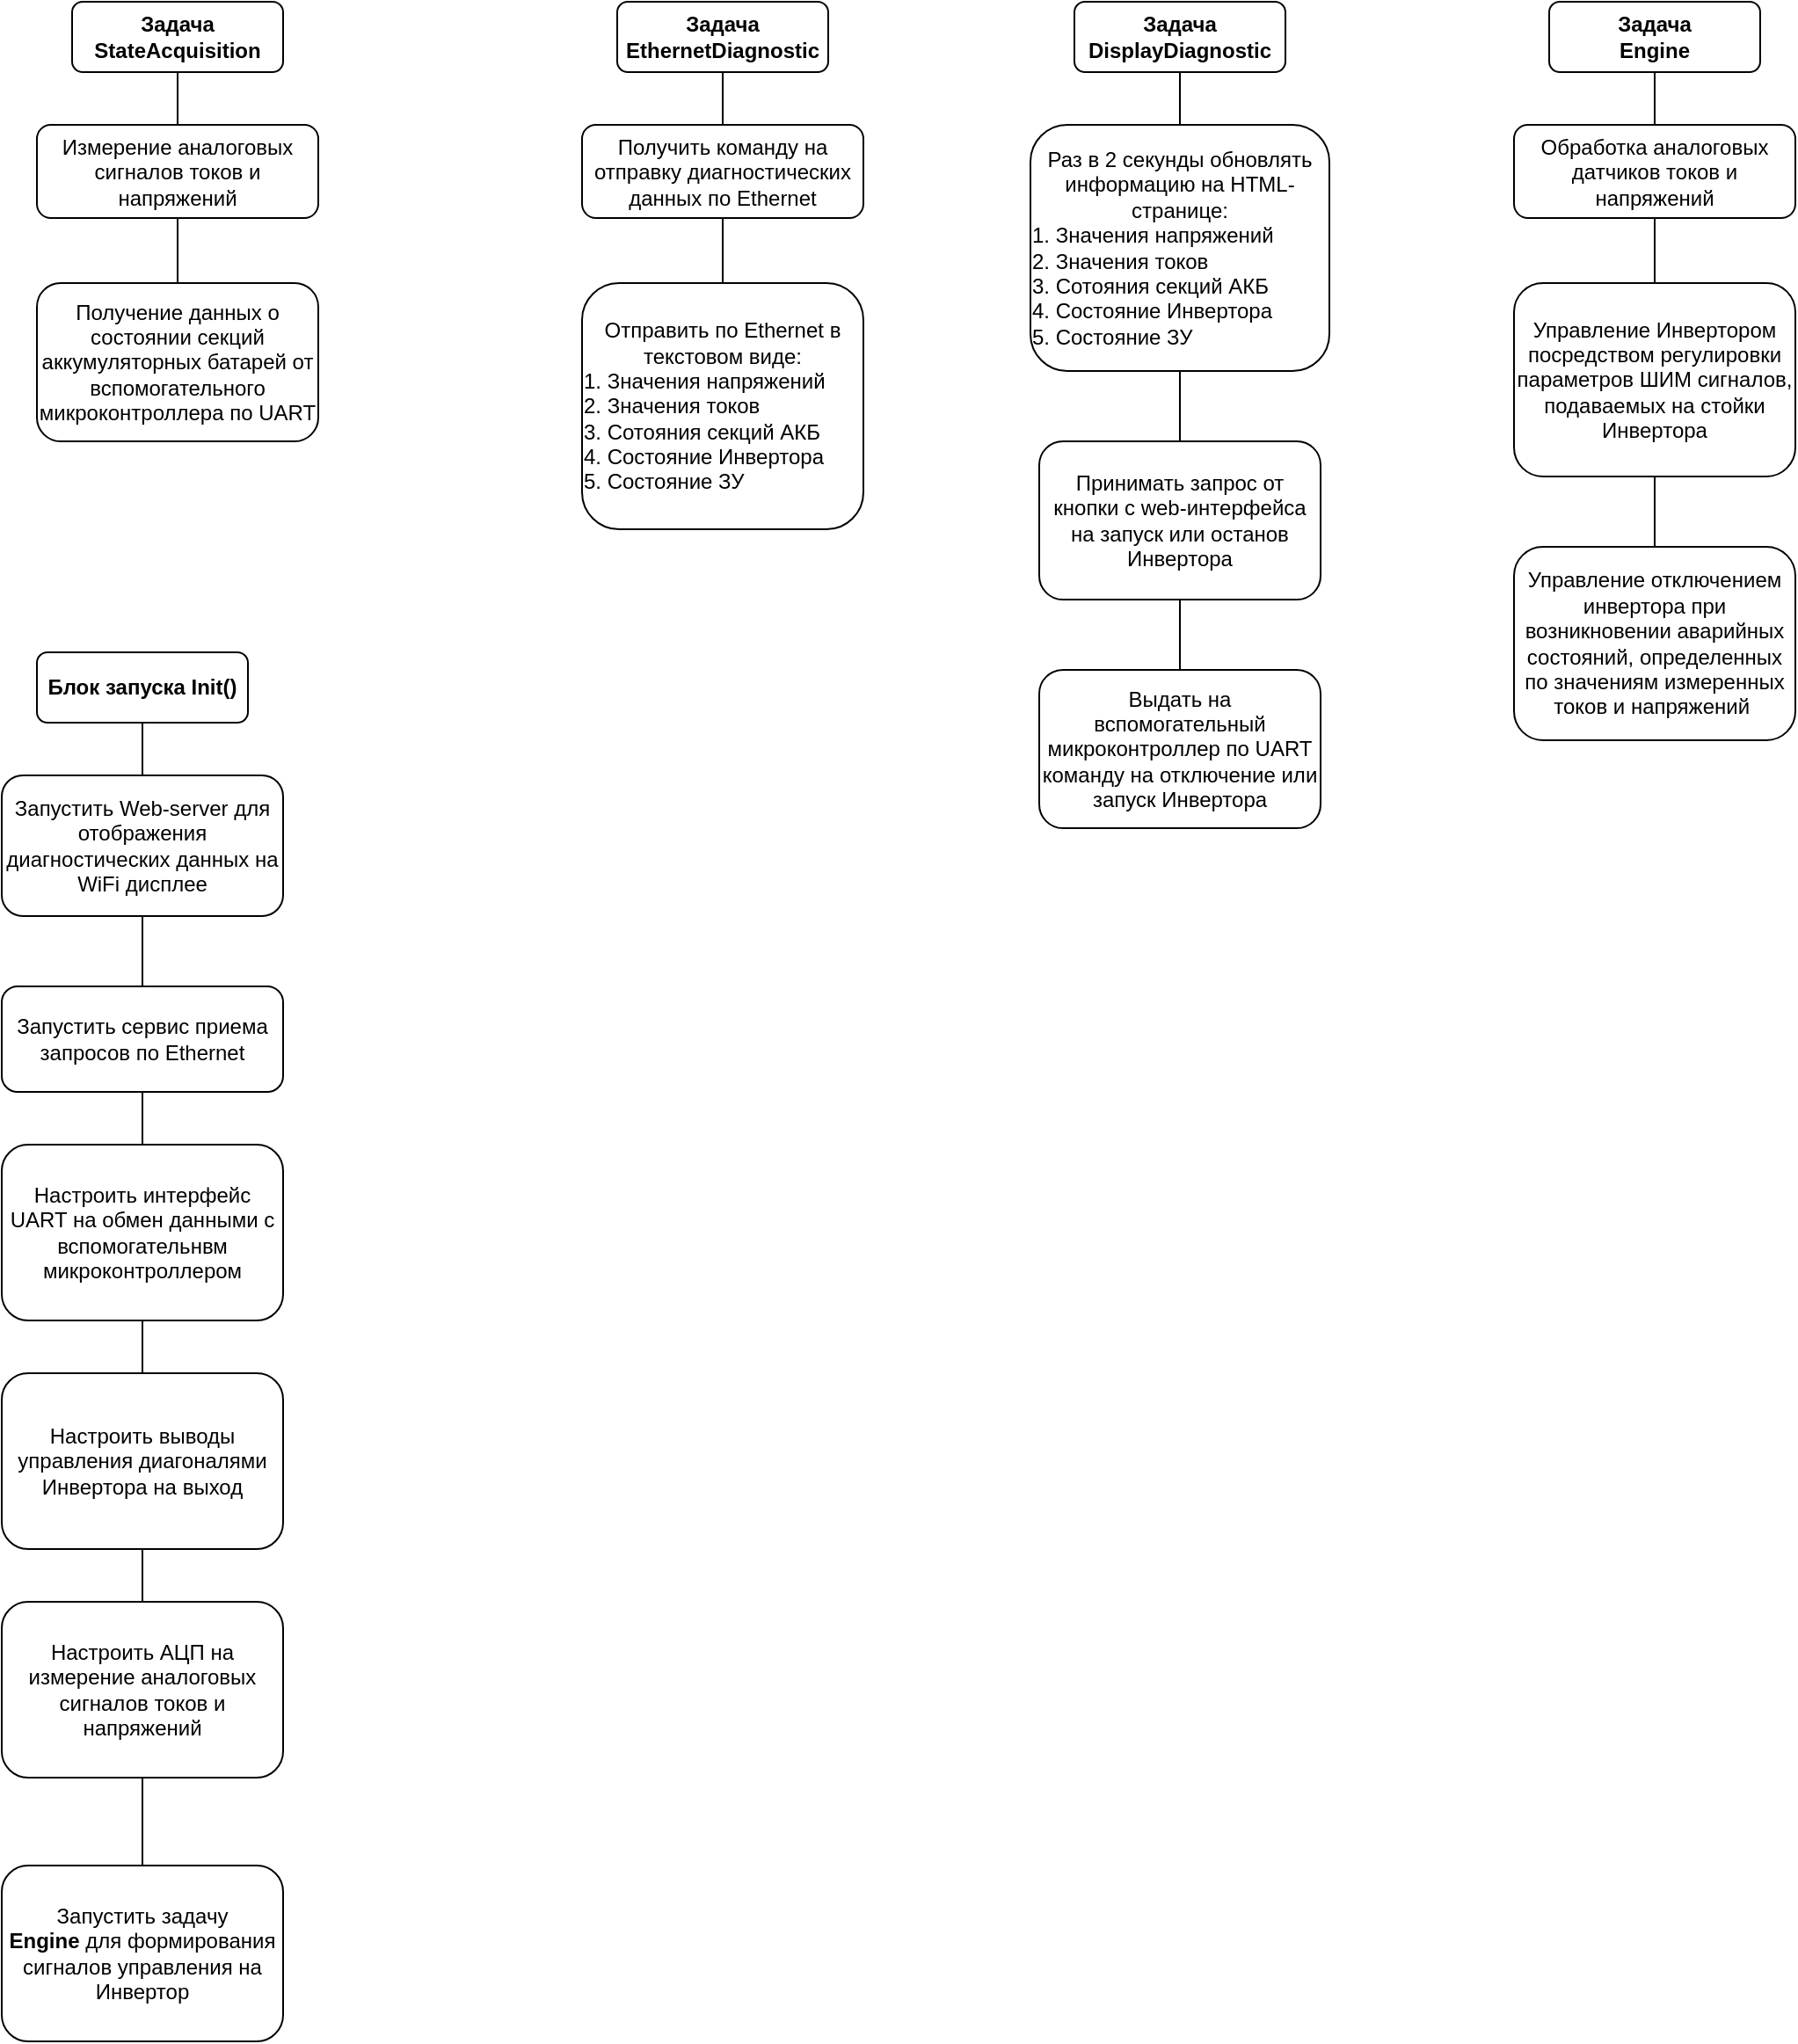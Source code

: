 <mxfile version="14.1.8" type="device" pages="3"><diagram id="C5RBs43oDa-KdzZeNtuy" name="Основной контроллер"><mxGraphModel dx="1072" dy="929" grid="1" gridSize="10" guides="1" tooltips="1" connect="1" arrows="1" fold="1" page="1" pageScale="1" pageWidth="827" pageHeight="1169" math="0" shadow="0"><root><mxCell id="WIyWlLk6GJQsqaUBKTNV-0"/><mxCell id="WIyWlLk6GJQsqaUBKTNV-1" parent="WIyWlLk6GJQsqaUBKTNV-0"/><mxCell id="VPwcS3Lvf_h3wu8R84kG-0" value="Измерение аналоговых сигналов токов и напряжений&lt;br&gt;" style="rounded=1;whiteSpace=wrap;html=1;fontSize=12;glass=0;strokeWidth=1;shadow=0;" vertex="1" parent="WIyWlLk6GJQsqaUBKTNV-1"><mxGeometry x="430" y="550" width="160" height="53" as="geometry"/></mxCell><mxCell id="VPwcS3Lvf_h3wu8R84kG-1" value="Получение данных о состоянии секций аккумуляторных батарей от вспомогательного микроконтроллера по UART" style="rounded=1;whiteSpace=wrap;html=1;fontSize=12;glass=0;strokeWidth=1;shadow=0;" vertex="1" parent="WIyWlLk6GJQsqaUBKTNV-1"><mxGeometry x="430" y="640" width="160" height="90" as="geometry"/></mxCell><mxCell id="VPwcS3Lvf_h3wu8R84kG-3" value="Задача StateAcquisition" style="rounded=1;whiteSpace=wrap;html=1;fontSize=12;glass=0;strokeWidth=1;shadow=0;fontStyle=1" vertex="1" parent="WIyWlLk6GJQsqaUBKTNV-1"><mxGeometry x="450" y="480" width="120" height="40" as="geometry"/></mxCell><mxCell id="VPwcS3Lvf_h3wu8R84kG-5" value="" style="rounded=0;html=1;jettySize=auto;orthogonalLoop=1;fontSize=11;endArrow=none;endFill=0;endSize=8;strokeWidth=1;shadow=0;labelBackgroundColor=none;edgeStyle=orthogonalEdgeStyle;exitX=0.5;exitY=1;exitDx=0;exitDy=0;" edge="1" parent="WIyWlLk6GJQsqaUBKTNV-1" source="VPwcS3Lvf_h3wu8R84kG-3" target="VPwcS3Lvf_h3wu8R84kG-0"><mxGeometry x="0.333" y="20" relative="1" as="geometry"><mxPoint as="offset"/></mxGeometry></mxCell><mxCell id="VPwcS3Lvf_h3wu8R84kG-6" value="" style="rounded=0;html=1;jettySize=auto;orthogonalLoop=1;fontSize=11;endArrow=none;endFill=0;endSize=8;strokeWidth=1;shadow=0;labelBackgroundColor=none;edgeStyle=orthogonalEdgeStyle;entryX=0.5;entryY=0;entryDx=0;entryDy=0;exitX=0.5;exitY=1;exitDx=0;exitDy=0;" edge="1" parent="WIyWlLk6GJQsqaUBKTNV-1" source="VPwcS3Lvf_h3wu8R84kG-0" target="VPwcS3Lvf_h3wu8R84kG-1"><mxGeometry x="0.333" y="20" relative="1" as="geometry"><mxPoint as="offset"/><mxPoint x="510" y="610" as="sourcePoint"/></mxGeometry></mxCell><mxCell id="VPwcS3Lvf_h3wu8R84kG-8" value="Получить команду на отправку диагностических данных по Ethernet" style="rounded=1;whiteSpace=wrap;html=1;fontSize=12;glass=0;strokeWidth=1;shadow=0;" vertex="1" parent="WIyWlLk6GJQsqaUBKTNV-1"><mxGeometry x="740" y="550" width="160" height="53" as="geometry"/></mxCell><mxCell id="VPwcS3Lvf_h3wu8R84kG-9" value="Отправить по Ethernet в текстовом виде:&lt;br&gt;&lt;div style=&quot;text-align: left&quot;&gt;&lt;span&gt;1. Значения напряжений&lt;/span&gt;&lt;/div&gt;&lt;div style=&quot;text-align: left&quot;&gt;&lt;span&gt;2. Значения токов&lt;/span&gt;&lt;/div&gt;&lt;div style=&quot;text-align: left&quot;&gt;&lt;span&gt;3.&amp;nbsp;Сотояния секций АКБ&lt;/span&gt;&lt;/div&gt;&lt;div style=&quot;text-align: left&quot;&gt;&lt;span&gt;4. Состояние Инвертора&lt;/span&gt;&lt;/div&gt;&lt;div style=&quot;text-align: left&quot;&gt;&lt;span&gt;5. Состояние ЗУ&lt;/span&gt;&lt;/div&gt;" style="rounded=1;whiteSpace=wrap;html=1;fontSize=12;glass=0;strokeWidth=1;shadow=0;" vertex="1" parent="WIyWlLk6GJQsqaUBKTNV-1"><mxGeometry x="740" y="640" width="160" height="140" as="geometry"/></mxCell><mxCell id="VPwcS3Lvf_h3wu8R84kG-10" value="Задача EthernetDiagnostic" style="rounded=1;whiteSpace=wrap;html=1;fontSize=12;glass=0;strokeWidth=1;shadow=0;fontStyle=1" vertex="1" parent="WIyWlLk6GJQsqaUBKTNV-1"><mxGeometry x="760" y="480" width="120" height="40" as="geometry"/></mxCell><mxCell id="VPwcS3Lvf_h3wu8R84kG-11" value="" style="rounded=0;html=1;jettySize=auto;orthogonalLoop=1;fontSize=11;endArrow=none;endFill=0;endSize=8;strokeWidth=1;shadow=0;labelBackgroundColor=none;edgeStyle=orthogonalEdgeStyle;exitX=0.5;exitY=1;exitDx=0;exitDy=0;" edge="1" parent="WIyWlLk6GJQsqaUBKTNV-1" source="VPwcS3Lvf_h3wu8R84kG-10" target="VPwcS3Lvf_h3wu8R84kG-8"><mxGeometry x="0.333" y="20" relative="1" as="geometry"><mxPoint as="offset"/></mxGeometry></mxCell><mxCell id="VPwcS3Lvf_h3wu8R84kG-12" value="" style="rounded=0;html=1;jettySize=auto;orthogonalLoop=1;fontSize=11;endArrow=none;endFill=0;endSize=8;strokeWidth=1;shadow=0;labelBackgroundColor=none;edgeStyle=orthogonalEdgeStyle;entryX=0.5;entryY=0;entryDx=0;entryDy=0;exitX=0.5;exitY=1;exitDx=0;exitDy=0;" edge="1" parent="WIyWlLk6GJQsqaUBKTNV-1" source="VPwcS3Lvf_h3wu8R84kG-8" target="VPwcS3Lvf_h3wu8R84kG-9"><mxGeometry x="0.333" y="20" relative="1" as="geometry"><mxPoint as="offset"/><mxPoint x="820" y="610" as="sourcePoint"/></mxGeometry></mxCell><mxCell id="VPwcS3Lvf_h3wu8R84kG-13" value="Раз в 2 секунды обновлять информацию на HTML-странице:&lt;br&gt;&lt;div style=&quot;text-align: left&quot;&gt;&lt;span&gt;1. Значения напряжений&lt;/span&gt;&lt;/div&gt;&lt;div style=&quot;text-align: left&quot;&gt;&lt;span&gt;2. Значения токов&lt;/span&gt;&lt;/div&gt;&lt;div style=&quot;text-align: left&quot;&gt;&lt;span&gt;3.&amp;nbsp;Сотояния секций АКБ&lt;/span&gt;&lt;/div&gt;&lt;div style=&quot;text-align: left&quot;&gt;&lt;span&gt;4. Состояние Инвертора&lt;/span&gt;&lt;/div&gt;&lt;div style=&quot;text-align: left&quot;&gt;&lt;span&gt;5. Состояние ЗУ&amp;nbsp;&lt;/span&gt;&lt;/div&gt;" style="rounded=1;whiteSpace=wrap;html=1;fontSize=12;glass=0;strokeWidth=1;shadow=0;" vertex="1" parent="WIyWlLk6GJQsqaUBKTNV-1"><mxGeometry x="995" y="550" width="170" height="140" as="geometry"/></mxCell><mxCell id="VPwcS3Lvf_h3wu8R84kG-14" value="Принимать запрос от кнопки с web-интерфейса на запуск или останов Инвертора" style="rounded=1;whiteSpace=wrap;html=1;fontSize=12;glass=0;strokeWidth=1;shadow=0;" vertex="1" parent="WIyWlLk6GJQsqaUBKTNV-1"><mxGeometry x="1000" y="730" width="160" height="90" as="geometry"/></mxCell><mxCell id="VPwcS3Lvf_h3wu8R84kG-15" value="Задача DisplayDiagnostic" style="rounded=1;whiteSpace=wrap;html=1;fontSize=12;glass=0;strokeWidth=1;shadow=0;fontStyle=1" vertex="1" parent="WIyWlLk6GJQsqaUBKTNV-1"><mxGeometry x="1020" y="480" width="120" height="40" as="geometry"/></mxCell><mxCell id="VPwcS3Lvf_h3wu8R84kG-16" value="" style="rounded=0;html=1;jettySize=auto;orthogonalLoop=1;fontSize=11;endArrow=none;endFill=0;endSize=8;strokeWidth=1;shadow=0;labelBackgroundColor=none;edgeStyle=orthogonalEdgeStyle;exitX=0.5;exitY=1;exitDx=0;exitDy=0;" edge="1" parent="WIyWlLk6GJQsqaUBKTNV-1" source="VPwcS3Lvf_h3wu8R84kG-15" target="VPwcS3Lvf_h3wu8R84kG-13"><mxGeometry x="0.333" y="20" relative="1" as="geometry"><mxPoint as="offset"/></mxGeometry></mxCell><mxCell id="VPwcS3Lvf_h3wu8R84kG-17" value="" style="rounded=0;html=1;jettySize=auto;orthogonalLoop=1;fontSize=11;endArrow=none;endFill=0;endSize=8;strokeWidth=1;shadow=0;labelBackgroundColor=none;edgeStyle=orthogonalEdgeStyle;entryX=0.5;entryY=0;entryDx=0;entryDy=0;exitX=0.5;exitY=1;exitDx=0;exitDy=0;" edge="1" parent="WIyWlLk6GJQsqaUBKTNV-1" source="VPwcS3Lvf_h3wu8R84kG-13" target="VPwcS3Lvf_h3wu8R84kG-14"><mxGeometry x="0.333" y="20" relative="1" as="geometry"><mxPoint as="offset"/><mxPoint x="1080" y="610" as="sourcePoint"/></mxGeometry></mxCell><mxCell id="VPwcS3Lvf_h3wu8R84kG-18" value="Запустить Web-server для отображения диагностических данных на WiFi дисплее" style="rounded=1;whiteSpace=wrap;html=1;fontSize=12;glass=0;strokeWidth=1;shadow=0;" vertex="1" parent="WIyWlLk6GJQsqaUBKTNV-1"><mxGeometry x="410" y="920" width="160" height="80" as="geometry"/></mxCell><mxCell id="VPwcS3Lvf_h3wu8R84kG-24" value="" style="edgeStyle=orthogonalEdgeStyle;rounded=0;orthogonalLoop=1;jettySize=auto;html=1;endArrow=none;endFill=0;" edge="1" parent="WIyWlLk6GJQsqaUBKTNV-1" source="VPwcS3Lvf_h3wu8R84kG-19" target="VPwcS3Lvf_h3wu8R84kG-23"><mxGeometry relative="1" as="geometry"/></mxCell><mxCell id="VPwcS3Lvf_h3wu8R84kG-19" value="Запустить сервис приема запросов по Ethernet" style="rounded=1;whiteSpace=wrap;html=1;fontSize=12;glass=0;strokeWidth=1;shadow=0;" vertex="1" parent="WIyWlLk6GJQsqaUBKTNV-1"><mxGeometry x="410" y="1040" width="160" height="60" as="geometry"/></mxCell><mxCell id="VPwcS3Lvf_h3wu8R84kG-20" value="Блок запуска Init()" style="rounded=1;whiteSpace=wrap;html=1;fontSize=12;glass=0;strokeWidth=1;shadow=0;fontStyle=1" vertex="1" parent="WIyWlLk6GJQsqaUBKTNV-1"><mxGeometry x="430" y="850" width="120" height="40" as="geometry"/></mxCell><mxCell id="VPwcS3Lvf_h3wu8R84kG-21" value="" style="rounded=0;html=1;jettySize=auto;orthogonalLoop=1;fontSize=11;endArrow=none;endFill=0;endSize=8;strokeWidth=1;shadow=0;labelBackgroundColor=none;edgeStyle=orthogonalEdgeStyle;exitX=0.5;exitY=1;exitDx=0;exitDy=0;" edge="1" parent="WIyWlLk6GJQsqaUBKTNV-1" source="VPwcS3Lvf_h3wu8R84kG-20" target="VPwcS3Lvf_h3wu8R84kG-18"><mxGeometry x="0.333" y="20" relative="1" as="geometry"><mxPoint as="offset"/></mxGeometry></mxCell><mxCell id="VPwcS3Lvf_h3wu8R84kG-22" value="" style="rounded=0;html=1;jettySize=auto;orthogonalLoop=1;fontSize=11;endArrow=none;endFill=0;endSize=8;strokeWidth=1;shadow=0;labelBackgroundColor=none;edgeStyle=orthogonalEdgeStyle;entryX=0.5;entryY=0;entryDx=0;entryDy=0;exitX=0.5;exitY=1;exitDx=0;exitDy=0;" edge="1" parent="WIyWlLk6GJQsqaUBKTNV-1" source="VPwcS3Lvf_h3wu8R84kG-18" target="VPwcS3Lvf_h3wu8R84kG-19"><mxGeometry x="0.333" y="20" relative="1" as="geometry"><mxPoint as="offset"/><mxPoint x="490" y="980" as="sourcePoint"/></mxGeometry></mxCell><mxCell id="VPwcS3Lvf_h3wu8R84kG-34" value="" style="edgeStyle=orthogonalEdgeStyle;rounded=0;orthogonalLoop=1;jettySize=auto;html=1;endArrow=none;endFill=0;" edge="1" parent="WIyWlLk6GJQsqaUBKTNV-1" source="VPwcS3Lvf_h3wu8R84kG-23" target="VPwcS3Lvf_h3wu8R84kG-33"><mxGeometry relative="1" as="geometry"/></mxCell><mxCell id="VPwcS3Lvf_h3wu8R84kG-23" value="Настроить интерфейс UART на обмен данными с вспомогательнвм микроконтроллером" style="rounded=1;whiteSpace=wrap;html=1;fontSize=12;glass=0;strokeWidth=1;shadow=0;" vertex="1" parent="WIyWlLk6GJQsqaUBKTNV-1"><mxGeometry x="410" y="1130" width="160" height="100" as="geometry"/></mxCell><mxCell id="VPwcS3Lvf_h3wu8R84kG-25" value="Выдать на вспомогательный микроконтроллер по UART команду на отключение или запуск Инвертора" style="rounded=1;whiteSpace=wrap;html=1;fontSize=12;glass=0;strokeWidth=1;shadow=0;" vertex="1" parent="WIyWlLk6GJQsqaUBKTNV-1"><mxGeometry x="1000" y="860" width="160" height="90" as="geometry"/></mxCell><mxCell id="VPwcS3Lvf_h3wu8R84kG-27" value="" style="rounded=0;html=1;jettySize=auto;orthogonalLoop=1;fontSize=11;endArrow=none;endFill=0;endSize=8;strokeWidth=1;shadow=0;labelBackgroundColor=none;edgeStyle=orthogonalEdgeStyle;entryX=0.5;entryY=0;entryDx=0;entryDy=0;exitX=0.5;exitY=1;exitDx=0;exitDy=0;" edge="1" parent="WIyWlLk6GJQsqaUBKTNV-1" source="VPwcS3Lvf_h3wu8R84kG-14" target="VPwcS3Lvf_h3wu8R84kG-25"><mxGeometry x="0.333" y="20" relative="1" as="geometry"><mxPoint as="offset"/><mxPoint x="1050" y="840" as="sourcePoint"/></mxGeometry></mxCell><mxCell id="VPwcS3Lvf_h3wu8R84kG-28" value="Обработка аналоговых датчиков токов и напряжений" style="rounded=1;whiteSpace=wrap;html=1;fontSize=12;glass=0;strokeWidth=1;shadow=0;" vertex="1" parent="WIyWlLk6GJQsqaUBKTNV-1"><mxGeometry x="1270" y="550" width="160" height="53" as="geometry"/></mxCell><mxCell id="RjYxX58dEq1w44UgfHrF-1" value="" style="edgeStyle=orthogonalEdgeStyle;rounded=0;orthogonalLoop=1;jettySize=auto;html=1;endArrow=none;endFill=0;" edge="1" parent="WIyWlLk6GJQsqaUBKTNV-1" source="VPwcS3Lvf_h3wu8R84kG-29" target="RjYxX58dEq1w44UgfHrF-0"><mxGeometry relative="1" as="geometry"/></mxCell><mxCell id="VPwcS3Lvf_h3wu8R84kG-29" value="Управление Инвертором посредством регулировки параметров ШИМ сигналов, подаваемых на стойки Инвертора" style="rounded=1;whiteSpace=wrap;html=1;fontSize=12;glass=0;strokeWidth=1;shadow=0;" vertex="1" parent="WIyWlLk6GJQsqaUBKTNV-1"><mxGeometry x="1270" y="640" width="160" height="110" as="geometry"/></mxCell><mxCell id="VPwcS3Lvf_h3wu8R84kG-30" value="Задача &lt;br&gt;Engine" style="rounded=1;whiteSpace=wrap;html=1;fontSize=12;glass=0;strokeWidth=1;shadow=0;fontStyle=1" vertex="1" parent="WIyWlLk6GJQsqaUBKTNV-1"><mxGeometry x="1290" y="480" width="120" height="40" as="geometry"/></mxCell><mxCell id="VPwcS3Lvf_h3wu8R84kG-31" value="" style="rounded=0;html=1;jettySize=auto;orthogonalLoop=1;fontSize=11;endArrow=none;endFill=0;endSize=8;strokeWidth=1;shadow=0;labelBackgroundColor=none;edgeStyle=orthogonalEdgeStyle;exitX=0.5;exitY=1;exitDx=0;exitDy=0;" edge="1" source="VPwcS3Lvf_h3wu8R84kG-30" target="VPwcS3Lvf_h3wu8R84kG-28" parent="WIyWlLk6GJQsqaUBKTNV-1"><mxGeometry x="0.333" y="20" relative="1" as="geometry"><mxPoint as="offset"/></mxGeometry></mxCell><mxCell id="VPwcS3Lvf_h3wu8R84kG-32" value="" style="rounded=0;html=1;jettySize=auto;orthogonalLoop=1;fontSize=11;endArrow=none;endFill=0;endSize=8;strokeWidth=1;shadow=0;labelBackgroundColor=none;edgeStyle=orthogonalEdgeStyle;entryX=0.5;entryY=0;entryDx=0;entryDy=0;exitX=0.5;exitY=1;exitDx=0;exitDy=0;" edge="1" source="VPwcS3Lvf_h3wu8R84kG-28" target="VPwcS3Lvf_h3wu8R84kG-29" parent="WIyWlLk6GJQsqaUBKTNV-1"><mxGeometry x="0.333" y="20" relative="1" as="geometry"><mxPoint as="offset"/><mxPoint x="1350" y="610" as="sourcePoint"/></mxGeometry></mxCell><mxCell id="VPwcS3Lvf_h3wu8R84kG-36" value="" style="edgeStyle=orthogonalEdgeStyle;rounded=0;orthogonalLoop=1;jettySize=auto;html=1;endArrow=none;endFill=0;" edge="1" parent="WIyWlLk6GJQsqaUBKTNV-1" source="VPwcS3Lvf_h3wu8R84kG-33" target="VPwcS3Lvf_h3wu8R84kG-35"><mxGeometry relative="1" as="geometry"/></mxCell><mxCell id="VPwcS3Lvf_h3wu8R84kG-33" value="Настроить выводы управления диагоналями Инвертора на выход" style="rounded=1;whiteSpace=wrap;html=1;fontSize=12;glass=0;strokeWidth=1;shadow=0;" vertex="1" parent="WIyWlLk6GJQsqaUBKTNV-1"><mxGeometry x="410" y="1260" width="160" height="100" as="geometry"/></mxCell><mxCell id="VPwcS3Lvf_h3wu8R84kG-40" value="" style="edgeStyle=orthogonalEdgeStyle;rounded=0;orthogonalLoop=1;jettySize=auto;html=1;endArrow=none;endFill=0;" edge="1" parent="WIyWlLk6GJQsqaUBKTNV-1" source="VPwcS3Lvf_h3wu8R84kG-35" target="VPwcS3Lvf_h3wu8R84kG-39"><mxGeometry relative="1" as="geometry"/></mxCell><mxCell id="VPwcS3Lvf_h3wu8R84kG-35" value="Настроить АЦП на измерение аналоговых сигналов токов и напряжений" style="rounded=1;whiteSpace=wrap;html=1;fontSize=12;glass=0;strokeWidth=1;shadow=0;" vertex="1" parent="WIyWlLk6GJQsqaUBKTNV-1"><mxGeometry x="410" y="1390" width="160" height="100" as="geometry"/></mxCell><mxCell id="VPwcS3Lvf_h3wu8R84kG-39" value="Запустить задачу &lt;b&gt;Engine&lt;/b&gt;&amp;nbsp;для формирования сигналов управления на Инвертор" style="rounded=1;whiteSpace=wrap;html=1;fontSize=12;glass=0;strokeWidth=1;shadow=0;" vertex="1" parent="WIyWlLk6GJQsqaUBKTNV-1"><mxGeometry x="410" y="1540" width="160" height="100" as="geometry"/></mxCell><mxCell id="RjYxX58dEq1w44UgfHrF-0" value="Управление отключением инвертора при возникновении аварийных состояний, определенных по значениям измеренных токов и напряжений&amp;nbsp;" style="rounded=1;whiteSpace=wrap;html=1;fontSize=12;glass=0;strokeWidth=1;shadow=0;" vertex="1" parent="WIyWlLk6GJQsqaUBKTNV-1"><mxGeometry x="1270" y="790" width="160" height="110" as="geometry"/></mxCell></root></mxGraphModel></diagram><diagram id="_pNnbvQqP5i2nehFq3xR" name="Вспомогательный контроллер"><mxGraphModel dx="1072" dy="929" grid="1" gridSize="10" guides="1" tooltips="1" connect="1" arrows="1" fold="1" page="1" pageScale="1" pageWidth="4681" pageHeight="3300" math="0" shadow="0"><root><mxCell id="DodAtURlZJjKALfXHT7M-0"/><mxCell id="DodAtURlZJjKALfXHT7M-1" parent="DodAtURlZJjKALfXHT7M-0"/><mxCell id="CMOj-p3AVYEuOBsN2Nb0-1" value="" style="edgeStyle=orthogonalEdgeStyle;rounded=0;orthogonalLoop=1;jettySize=auto;html=1;endArrow=none;endFill=0;" edge="1" parent="DodAtURlZJjKALfXHT7M-1" source="CMOj-p3AVYEuOBsN2Nb0-2" target="CMOj-p3AVYEuOBsN2Nb0-7"><mxGeometry relative="1" as="geometry"/></mxCell><mxCell id="CMOj-p3AVYEuOBsN2Nb0-2" value="Настроить входы для приема дискретных состояний секций аккумуляторных баьарей" style="rounded=1;whiteSpace=wrap;html=1;fontSize=12;glass=0;strokeWidth=1;shadow=0;" vertex="1" parent="DodAtURlZJjKALfXHT7M-1"><mxGeometry x="280" y="310" width="160" height="80" as="geometry"/></mxCell><mxCell id="CMOj-p3AVYEuOBsN2Nb0-3" value="Блок запуска Init()" style="rounded=1;whiteSpace=wrap;html=1;fontSize=12;glass=0;strokeWidth=1;shadow=0;fontStyle=1" vertex="1" parent="DodAtURlZJjKALfXHT7M-1"><mxGeometry x="300" y="240" width="120" height="40" as="geometry"/></mxCell><mxCell id="CMOj-p3AVYEuOBsN2Nb0-4" value="" style="rounded=0;html=1;jettySize=auto;orthogonalLoop=1;fontSize=11;endArrow=none;endFill=0;endSize=8;strokeWidth=1;shadow=0;labelBackgroundColor=none;edgeStyle=orthogonalEdgeStyle;exitX=0.5;exitY=1;exitDx=0;exitDy=0;entryX=0.5;entryY=0;entryDx=0;entryDy=0;" edge="1" parent="DodAtURlZJjKALfXHT7M-1" source="CMOj-p3AVYEuOBsN2Nb0-3" target="CMOj-p3AVYEuOBsN2Nb0-2"><mxGeometry x="0.333" y="20" relative="1" as="geometry"><mxPoint as="offset"/><mxPoint x="360" y="310" as="targetPoint"/></mxGeometry></mxCell><mxCell id="CMOj-p3AVYEuOBsN2Nb0-6" value="" style="edgeStyle=orthogonalEdgeStyle;rounded=0;orthogonalLoop=1;jettySize=auto;html=1;endArrow=none;endFill=0;" edge="1" parent="DodAtURlZJjKALfXHT7M-1" source="CMOj-p3AVYEuOBsN2Nb0-7" target="CMOj-p3AVYEuOBsN2Nb0-9"><mxGeometry relative="1" as="geometry"/></mxCell><mxCell id="CMOj-p3AVYEuOBsN2Nb0-7" value="Настроить интерфейс UART на обмен данными с основным микроконтроллером" style="rounded=1;whiteSpace=wrap;html=1;fontSize=12;glass=0;strokeWidth=1;shadow=0;" vertex="1" parent="DodAtURlZJjKALfXHT7M-1"><mxGeometry x="280" y="420" width="160" height="100" as="geometry"/></mxCell><mxCell id="CMOj-p3AVYEuOBsN2Nb0-8" value="" style="edgeStyle=orthogonalEdgeStyle;rounded=0;orthogonalLoop=1;jettySize=auto;html=1;endArrow=none;endFill=0;" edge="1" parent="DodAtURlZJjKALfXHT7M-1" source="CMOj-p3AVYEuOBsN2Nb0-9" target="CMOj-p3AVYEuOBsN2Nb0-11"><mxGeometry relative="1" as="geometry"/></mxCell><mxCell id="CMOj-p3AVYEuOBsN2Nb0-9" value="Настроить выводы управления сигналами запуска и останова Инвертора на выход" style="rounded=1;whiteSpace=wrap;html=1;fontSize=12;glass=0;strokeWidth=1;shadow=0;" vertex="1" parent="DodAtURlZJjKALfXHT7M-1"><mxGeometry x="280" y="550" width="160" height="100" as="geometry"/></mxCell><mxCell id="CMOj-p3AVYEuOBsN2Nb0-10" value="" style="edgeStyle=orthogonalEdgeStyle;rounded=0;orthogonalLoop=1;jettySize=auto;html=1;endArrow=none;endFill=0;" edge="1" parent="DodAtURlZJjKALfXHT7M-1" source="CMOj-p3AVYEuOBsN2Nb0-11" target="CMOj-p3AVYEuOBsN2Nb0-12"><mxGeometry relative="1" as="geometry"/></mxCell><mxCell id="CMOj-p3AVYEuOBsN2Nb0-11" value="Настроить Таймер 0 на формирование ШИМ сигнала для задания наток" style="rounded=1;whiteSpace=wrap;html=1;fontSize=12;glass=0;strokeWidth=1;shadow=0;" vertex="1" parent="DodAtURlZJjKALfXHT7M-1"><mxGeometry x="280" y="680" width="160" height="100" as="geometry"/></mxCell><mxCell id="CMOj-p3AVYEuOBsN2Nb0-12" value="Настроить выход для сброса состояния ошибки БМС" style="rounded=1;whiteSpace=wrap;html=1;fontSize=12;glass=0;strokeWidth=1;shadow=0;" vertex="1" parent="DodAtURlZJjKALfXHT7M-1"><mxGeometry x="280" y="810" width="160" height="100" as="geometry"/></mxCell><mxCell id="CMOj-p3AVYEuOBsN2Nb0-13" value="Считать состояние секций АКБ" style="rounded=1;whiteSpace=wrap;html=1;fontSize=12;glass=0;strokeWidth=1;shadow=0;" vertex="1" parent="DodAtURlZJjKALfXHT7M-1"><mxGeometry x="580" y="310" width="160" height="80" as="geometry"/></mxCell><mxCell id="CMOj-p3AVYEuOBsN2Nb0-15" value="Отправить состояние секций по UART в виде 16-битного числа" style="rounded=1;whiteSpace=wrap;html=1;fontSize=12;glass=0;strokeWidth=1;shadow=0;" vertex="1" parent="DodAtURlZJjKALfXHT7M-1"><mxGeometry x="580" y="430" width="160" height="60" as="geometry"/></mxCell><mxCell id="CMOj-p3AVYEuOBsN2Nb0-16" value="Основной цикл" style="rounded=1;whiteSpace=wrap;html=1;fontSize=12;glass=0;strokeWidth=1;shadow=0;fontStyle=1" vertex="1" parent="DodAtURlZJjKALfXHT7M-1"><mxGeometry x="600" y="240" width="120" height="40" as="geometry"/></mxCell><mxCell id="CMOj-p3AVYEuOBsN2Nb0-17" value="" style="rounded=0;html=1;jettySize=auto;orthogonalLoop=1;fontSize=11;endArrow=none;endFill=0;endSize=8;strokeWidth=1;shadow=0;labelBackgroundColor=none;edgeStyle=orthogonalEdgeStyle;exitX=0.5;exitY=1;exitDx=0;exitDy=0;" edge="1" parent="DodAtURlZJjKALfXHT7M-1" source="CMOj-p3AVYEuOBsN2Nb0-16" target="CMOj-p3AVYEuOBsN2Nb0-13"><mxGeometry x="0.333" y="20" relative="1" as="geometry"><mxPoint as="offset"/></mxGeometry></mxCell><mxCell id="CMOj-p3AVYEuOBsN2Nb0-18" value="" style="rounded=0;html=1;jettySize=auto;orthogonalLoop=1;fontSize=11;endArrow=none;endFill=0;endSize=8;strokeWidth=1;shadow=0;labelBackgroundColor=none;edgeStyle=orthogonalEdgeStyle;entryX=0.5;entryY=0;entryDx=0;entryDy=0;exitX=0.5;exitY=1;exitDx=0;exitDy=0;" edge="1" parent="DodAtURlZJjKALfXHT7M-1" source="CMOj-p3AVYEuOBsN2Nb0-13" target="CMOj-p3AVYEuOBsN2Nb0-15"><mxGeometry x="0.333" y="20" relative="1" as="geometry"><mxPoint as="offset"/><mxPoint x="660" y="370" as="sourcePoint"/></mxGeometry></mxCell><mxCell id="CMOj-p3AVYEuOBsN2Nb0-26" value="Определить принятую команду" style="rounded=1;whiteSpace=wrap;html=1;fontSize=12;glass=0;strokeWidth=1;shadow=0;" vertex="1" parent="DodAtURlZJjKALfXHT7M-1"><mxGeometry x="840" y="310" width="160" height="40" as="geometry"/></mxCell><mxCell id="CMOj-p3AVYEuOBsN2Nb0-27" value="" style="edgeStyle=orthogonalEdgeStyle;rounded=0;orthogonalLoop=1;jettySize=auto;html=1;endArrow=none;endFill=0;" edge="1" source="CMOj-p3AVYEuOBsN2Nb0-28" target="CMOj-p3AVYEuOBsN2Nb0-33" parent="DodAtURlZJjKALfXHT7M-1"><mxGeometry relative="1" as="geometry"/></mxCell><mxCell id="CMOj-p3AVYEuOBsN2Nb0-28" value="Для команды включения InvertorOn выдать на выход AT_StartInv сигнал лог 1" style="rounded=1;whiteSpace=wrap;html=1;fontSize=12;glass=0;strokeWidth=1;shadow=0;" vertex="1" parent="DodAtURlZJjKALfXHT7M-1"><mxGeometry x="840" y="380" width="160" height="60" as="geometry"/></mxCell><mxCell id="CMOj-p3AVYEuOBsN2Nb0-29" value="Обработка команд по прерыванию UART" style="rounded=1;whiteSpace=wrap;html=1;fontSize=12;glass=0;strokeWidth=1;shadow=0;fontStyle=1" vertex="1" parent="DodAtURlZJjKALfXHT7M-1"><mxGeometry x="860" y="240" width="120" height="40" as="geometry"/></mxCell><mxCell id="CMOj-p3AVYEuOBsN2Nb0-30" value="" style="rounded=0;html=1;jettySize=auto;orthogonalLoop=1;fontSize=11;endArrow=none;endFill=0;endSize=8;strokeWidth=1;shadow=0;labelBackgroundColor=none;edgeStyle=orthogonalEdgeStyle;exitX=0.5;exitY=1;exitDx=0;exitDy=0;" edge="1" source="CMOj-p3AVYEuOBsN2Nb0-29" target="CMOj-p3AVYEuOBsN2Nb0-26" parent="DodAtURlZJjKALfXHT7M-1"><mxGeometry x="0.333" y="20" relative="1" as="geometry"><mxPoint as="offset"/></mxGeometry></mxCell><mxCell id="CMOj-p3AVYEuOBsN2Nb0-31" value="" style="rounded=0;html=1;jettySize=auto;orthogonalLoop=1;fontSize=11;endArrow=none;endFill=0;endSize=8;strokeWidth=1;shadow=0;labelBackgroundColor=none;edgeStyle=orthogonalEdgeStyle;entryX=0.5;entryY=0;entryDx=0;entryDy=0;exitX=0.5;exitY=1;exitDx=0;exitDy=0;" edge="1" source="CMOj-p3AVYEuOBsN2Nb0-26" target="CMOj-p3AVYEuOBsN2Nb0-28" parent="DodAtURlZJjKALfXHT7M-1"><mxGeometry x="0.333" y="20" relative="1" as="geometry"><mxPoint as="offset"/><mxPoint x="920" y="370" as="sourcePoint"/></mxGeometry></mxCell><mxCell id="CMOj-p3AVYEuOBsN2Nb0-32" value="" style="edgeStyle=orthogonalEdgeStyle;rounded=0;orthogonalLoop=1;jettySize=auto;html=1;endArrow=none;endFill=0;" edge="1" source="CMOj-p3AVYEuOBsN2Nb0-33" target="CMOj-p3AVYEuOBsN2Nb0-35" parent="DodAtURlZJjKALfXHT7M-1"><mxGeometry relative="1" as="geometry"/></mxCell><mxCell id="CMOj-p3AVYEuOBsN2Nb0-33" value="Для команды отключения InvertorOff выдать на выход AT_StartInv сигнал лог 0" style="rounded=1;whiteSpace=wrap;html=1;fontSize=12;glass=0;strokeWidth=1;shadow=0;" vertex="1" parent="DodAtURlZJjKALfXHT7M-1"><mxGeometry x="840" y="470" width="160" height="60" as="geometry"/></mxCell><mxCell id="CMOj-p3AVYEuOBsN2Nb0-34" value="" style="edgeStyle=orthogonalEdgeStyle;rounded=0;orthogonalLoop=1;jettySize=auto;html=1;endArrow=none;endFill=0;" edge="1" source="CMOj-p3AVYEuOBsN2Nb0-35" target="CMOj-p3AVYEuOBsN2Nb0-37" parent="DodAtURlZJjKALfXHT7M-1"><mxGeometry relative="1" as="geometry"/></mxCell><mxCell id="CMOj-p3AVYEuOBsN2Nb0-35" value="Для команды включения ChargeOn выдать на выход&amp;nbsp;&lt;span style=&quot;font-family: &amp;#34;helvetica&amp;#34; ; text-align: right&quot;&gt;AT_StartAB&lt;/span&gt;&amp;nbsp;сигнал лог 1" style="rounded=1;whiteSpace=wrap;html=1;fontSize=12;glass=0;strokeWidth=1;shadow=0;" vertex="1" parent="DodAtURlZJjKALfXHT7M-1"><mxGeometry x="840" y="560" width="160" height="70" as="geometry"/></mxCell><mxCell id="CMOj-p3AVYEuOBsN2Nb0-36" value="" style="edgeStyle=orthogonalEdgeStyle;rounded=0;orthogonalLoop=1;jettySize=auto;html=1;endArrow=none;endFill=0;" edge="1" source="CMOj-p3AVYEuOBsN2Nb0-37" target="CMOj-p3AVYEuOBsN2Nb0-38" parent="DodAtURlZJjKALfXHT7M-1"><mxGeometry relative="1" as="geometry"/></mxCell><mxCell id="CMOj-p3AVYEuOBsN2Nb0-37" value="Для команды отлючения ChargeOff выдать на выход&amp;nbsp;&lt;span style=&quot;font-family: &amp;#34;helvetica&amp;#34; ; text-align: right&quot;&gt;AT_StartAB&lt;/span&gt;&amp;nbsp;сигнал лог 0" style="rounded=1;whiteSpace=wrap;html=1;fontSize=12;glass=0;strokeWidth=1;shadow=0;" vertex="1" parent="DodAtURlZJjKALfXHT7M-1"><mxGeometry x="840" y="660" width="160" height="70" as="geometry"/></mxCell><mxCell id="CMOj-p3AVYEuOBsN2Nb0-38" value="Для команды CurrentLevel установить значение скважности ШИМ, требуемого для обеспечение уровня задания на ток" style="rounded=1;whiteSpace=wrap;html=1;fontSize=12;glass=0;strokeWidth=1;shadow=0;" vertex="1" parent="DodAtURlZJjKALfXHT7M-1"><mxGeometry x="840" y="760" width="160" height="100" as="geometry"/></mxCell></root></mxGraphModel></diagram><diagram id="AQNePxq4DVTK9r7jVi4y" name="Общее"><mxGraphModel dx="1072" dy="929" grid="1" gridSize="10" guides="1" tooltips="1" connect="1" arrows="1" fold="1" page="1" pageScale="1" pageWidth="4681" pageHeight="3300" math="0" shadow="0"><root><mxCell id="eEgKJZDuAhQs2Tvv3lAA-0"/><mxCell id="eEgKJZDuAhQs2Tvv3lAA-1" parent="eEgKJZDuAhQs2Tvv3lAA-0"/><mxCell id="J_JV25lzalvoPpynZaVx-1" value="&lt;b&gt;Web Server&lt;/b&gt;&lt;br&gt;Формирует страницу с диагностическими параметрами системы по WiFi для отображения на WiFi экране" style="rounded=1;whiteSpace=wrap;html=1;fontSize=12;glass=0;strokeWidth=1;shadow=0;" vertex="1" parent="eEgKJZDuAhQs2Tvv3lAA-1"><mxGeometry x="880" y="660" width="160" height="90" as="geometry"/></mxCell><mxCell id="J_JV25lzalvoPpynZaVx-7" value="" style="group" vertex="1" connectable="0" parent="eEgKJZDuAhQs2Tvv3lAA-1"><mxGeometry x="740" y="250" width="220" height="340" as="geometry"/></mxCell><mxCell id="J_JV25lzalvoPpynZaVx-2" value="" style="rounded=1;whiteSpace=wrap;html=1;fontSize=12;glass=0;strokeWidth=1;shadow=0;" vertex="1" parent="J_JV25lzalvoPpynZaVx-7"><mxGeometry width="220" height="340" as="geometry"/></mxCell><mxCell id="J_JV25lzalvoPpynZaVx-3" value="Данные с аналоговых датчиков токов и напряжений" style="rounded=1;whiteSpace=wrap;html=1;fontSize=12;glass=0;strokeWidth=1;shadow=0;" vertex="1" parent="J_JV25lzalvoPpynZaVx-7"><mxGeometry x="30" y="30" width="160" height="80" as="geometry"/></mxCell><mxCell id="J_JV25lzalvoPpynZaVx-4" value="Состояние секций АКБ" style="rounded=1;whiteSpace=wrap;html=1;fontSize=12;glass=0;strokeWidth=1;shadow=0;" vertex="1" parent="J_JV25lzalvoPpynZaVx-7"><mxGeometry x="30" y="130" width="160" height="80" as="geometry"/></mxCell><mxCell id="J_JV25lzalvoPpynZaVx-6" value="Состояние Инвертора: Работает или Остановлен" style="rounded=1;whiteSpace=wrap;html=1;fontSize=12;glass=0;strokeWidth=1;shadow=0;" vertex="1" parent="J_JV25lzalvoPpynZaVx-7"><mxGeometry x="30" y="230" width="160" height="80" as="geometry"/></mxCell><mxCell id="J_JV25lzalvoPpynZaVx-14" value="&lt;b&gt;Сервис Ethernet&lt;/b&gt;&lt;br&gt;Отправляет диагностические в ответ на запросы от внешнего ПК" style="rounded=1;whiteSpace=wrap;html=1;fontSize=12;glass=0;strokeWidth=1;shadow=0;" vertex="1" parent="eEgKJZDuAhQs2Tvv3lAA-1"><mxGeometry x="680" y="660" width="160" height="90" as="geometry"/></mxCell><mxCell id="J_JV25lzalvoPpynZaVx-16" value="&lt;b&gt;Engine&lt;/b&gt;&lt;br&gt;Алгоритмы управления Инвертором" style="rounded=1;whiteSpace=wrap;html=1;fontSize=12;glass=0;strokeWidth=1;shadow=0;" vertex="1" parent="eEgKJZDuAhQs2Tvv3lAA-1"><mxGeometry x="997" y="374" width="160" height="80" as="geometry"/></mxCell><mxCell id="J_JV25lzalvoPpynZaVx-17" value="&lt;b&gt;Вспомогательный микроконтроллер&lt;br&gt;&lt;br&gt;&lt;/b&gt;" style="rounded=1;whiteSpace=wrap;html=1;fontSize=12;glass=0;strokeWidth=1;shadow=0;" vertex="1" parent="eEgKJZDuAhQs2Tvv3lAA-1"><mxGeometry x="1330" y="529" width="160" height="80" as="geometry"/></mxCell><mxCell id="J_JV25lzalvoPpynZaVx-18" value="&lt;span&gt;Выводы ШИМ1 и ШИМ2 для стоек Инвертора&lt;/span&gt;" style="rounded=1;whiteSpace=wrap;html=1;fontSize=12;glass=0;strokeWidth=1;shadow=0;fontStyle=0" vertex="1" parent="eEgKJZDuAhQs2Tvv3lAA-1"><mxGeometry x="1320" y="230" width="160" height="80" as="geometry"/></mxCell><mxCell id="J_JV25lzalvoPpynZaVx-19" value="" style="endArrow=classic;html=1;exitX=1;exitY=1;exitDx=0;exitDy=0;entryX=-0.012;entryY=0.088;entryDx=0;entryDy=0;entryPerimeter=0;" edge="1" parent="eEgKJZDuAhQs2Tvv3lAA-1" source="J_JV25lzalvoPpynZaVx-16" target="J_JV25lzalvoPpynZaVx-17"><mxGeometry width="50" height="50" relative="1" as="geometry"><mxPoint x="1270" y="550" as="sourcePoint"/><mxPoint x="1320" y="500" as="targetPoint"/></mxGeometry></mxCell><mxCell id="J_JV25lzalvoPpynZaVx-22" value="" style="endArrow=classic;html=1;exitX=0;exitY=0.5;exitDx=0;exitDy=0;entryX=1.005;entryY=0.929;entryDx=0;entryDy=0;entryPerimeter=0;" edge="1" parent="eEgKJZDuAhQs2Tvv3lAA-1" source="J_JV25lzalvoPpynZaVx-17" target="J_JV25lzalvoPpynZaVx-2"><mxGeometry width="50" height="50" relative="1" as="geometry"><mxPoint x="1270" y="550" as="sourcePoint"/><mxPoint x="1320" y="500" as="targetPoint"/></mxGeometry></mxCell><mxCell id="J_JV25lzalvoPpynZaVx-23" value="состояние секций АКБ" style="text;html=1;align=center;verticalAlign=middle;resizable=0;points=[];autosize=1;" vertex="1" parent="eEgKJZDuAhQs2Tvv3lAA-1"><mxGeometry x="1076" y="543" width="140" height="20" as="geometry"/></mxCell><mxCell id="J_JV25lzalvoPpynZaVx-24" value="" style="endArrow=classic;html=1;exitX=1;exitY=0;exitDx=0;exitDy=0;entryX=0;entryY=1;entryDx=0;entryDy=0;" edge="1" parent="eEgKJZDuAhQs2Tvv3lAA-1" source="J_JV25lzalvoPpynZaVx-16" target="J_JV25lzalvoPpynZaVx-18"><mxGeometry width="50" height="50" relative="1" as="geometry"><mxPoint x="1270" y="550" as="sourcePoint"/><mxPoint x="1320" y="500" as="targetPoint"/></mxGeometry></mxCell><mxCell id="J_JV25lzalvoPpynZaVx-26" value="включить/отключить Инвертор,&lt;br&gt;установить задание на ток" style="text;html=1;align=center;verticalAlign=middle;resizable=0;points=[];autosize=1;rotation=25;" vertex="1" parent="eEgKJZDuAhQs2Tvv3lAA-1"><mxGeometry x="1156" y="459" width="190" height="30" as="geometry"/></mxCell><mxCell id="J_JV25lzalvoPpynZaVx-28" value="" style="endArrow=classic;html=1;exitX=1.001;exitY=0.485;exitDx=0;exitDy=0;entryX=0;entryY=0.5;entryDx=0;entryDy=0;exitPerimeter=0;" edge="1" parent="eEgKJZDuAhQs2Tvv3lAA-1" source="J_JV25lzalvoPpynZaVx-2" target="J_JV25lzalvoPpynZaVx-16"><mxGeometry width="50" height="50" relative="1" as="geometry"><mxPoint x="1270" y="550" as="sourcePoint"/><mxPoint x="1320" y="500" as="targetPoint"/></mxGeometry></mxCell><mxCell id="J_JV25lzalvoPpynZaVx-29" value="управление Инвертором" style="text;html=1;align=center;verticalAlign=middle;resizable=0;points=[];autosize=1;rotation=-32.6;" vertex="1" parent="eEgKJZDuAhQs2Tvv3lAA-1"><mxGeometry x="1147" y="295" width="150" height="20" as="geometry"/></mxCell><mxCell id="J_JV25lzalvoPpynZaVx-31" value="&lt;span&gt;Измерение аналоговых сигналов&lt;/span&gt;" style="rounded=1;whiteSpace=wrap;html=1;fontSize=12;glass=0;strokeWidth=1;shadow=0;fontStyle=0" vertex="1" parent="eEgKJZDuAhQs2Tvv3lAA-1"><mxGeometry x="987" y="240" width="160" height="80" as="geometry"/></mxCell><mxCell id="J_JV25lzalvoPpynZaVx-32" value="" style="endArrow=classic;html=1;exitX=0.006;exitY=0.625;exitDx=0;exitDy=0;entryX=1.013;entryY=0.125;entryDx=0;entryDy=0;exitPerimeter=0;entryPerimeter=0;" edge="1" parent="eEgKJZDuAhQs2Tvv3lAA-1" source="J_JV25lzalvoPpynZaVx-31" target="J_JV25lzalvoPpynZaVx-2"><mxGeometry width="50" height="50" relative="1" as="geometry"><mxPoint x="1270" y="550" as="sourcePoint"/><mxPoint x="1320" y="500" as="targetPoint"/></mxGeometry></mxCell><mxCell id="J_JV25lzalvoPpynZaVx-33" value="" style="endArrow=classic;html=1;entryX=0.382;entryY=-0.008;entryDx=0;entryDy=0;exitX=0.75;exitY=1;exitDx=0;exitDy=0;entryPerimeter=0;" edge="1" parent="eEgKJZDuAhQs2Tvv3lAA-1" source="J_JV25lzalvoPpynZaVx-2" target="J_JV25lzalvoPpynZaVx-1"><mxGeometry width="50" height="50" relative="1" as="geometry"><mxPoint x="740" y="290" as="sourcePoint"/><mxPoint x="1320" y="500" as="targetPoint"/></mxGeometry></mxCell><mxCell id="J_JV25lzalvoPpynZaVx-34" value="" style="endArrow=classic;html=1;exitX=0.282;exitY=1;exitDx=0;exitDy=0;exitPerimeter=0;" edge="1" parent="eEgKJZDuAhQs2Tvv3lAA-1" source="J_JV25lzalvoPpynZaVx-2" target="J_JV25lzalvoPpynZaVx-14"><mxGeometry width="50" height="50" relative="1" as="geometry"><mxPoint x="740" y="290" as="sourcePoint"/><mxPoint x="1320" y="500" as="targetPoint"/></mxGeometry></mxCell><mxCell id="J_JV25lzalvoPpynZaVx-37" value="Диагностические данные" style="text;html=1;align=center;verticalAlign=middle;resizable=0;points=[];autosize=1;fontStyle=1" vertex="1" parent="eEgKJZDuAhQs2Tvv3lAA-1"><mxGeometry x="763" y="228" width="170" height="20" as="geometry"/></mxCell></root></mxGraphModel></diagram></mxfile>